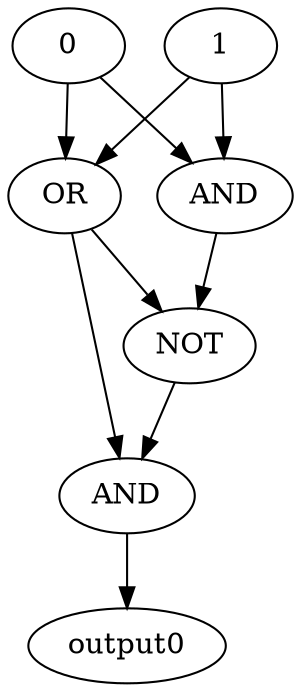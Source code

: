 digraph {
0 -> 2;
1 -> 2;
0 -> 3;
1 -> 3;
2 -> 4;
3 -> 4;
3 -> 5;
4 -> 5;
2 [ label = "AND"];
3 [ label = "OR"];
4 [ label = "NOT"];
5 [ label = "AND"];
5 -> output0 
}
